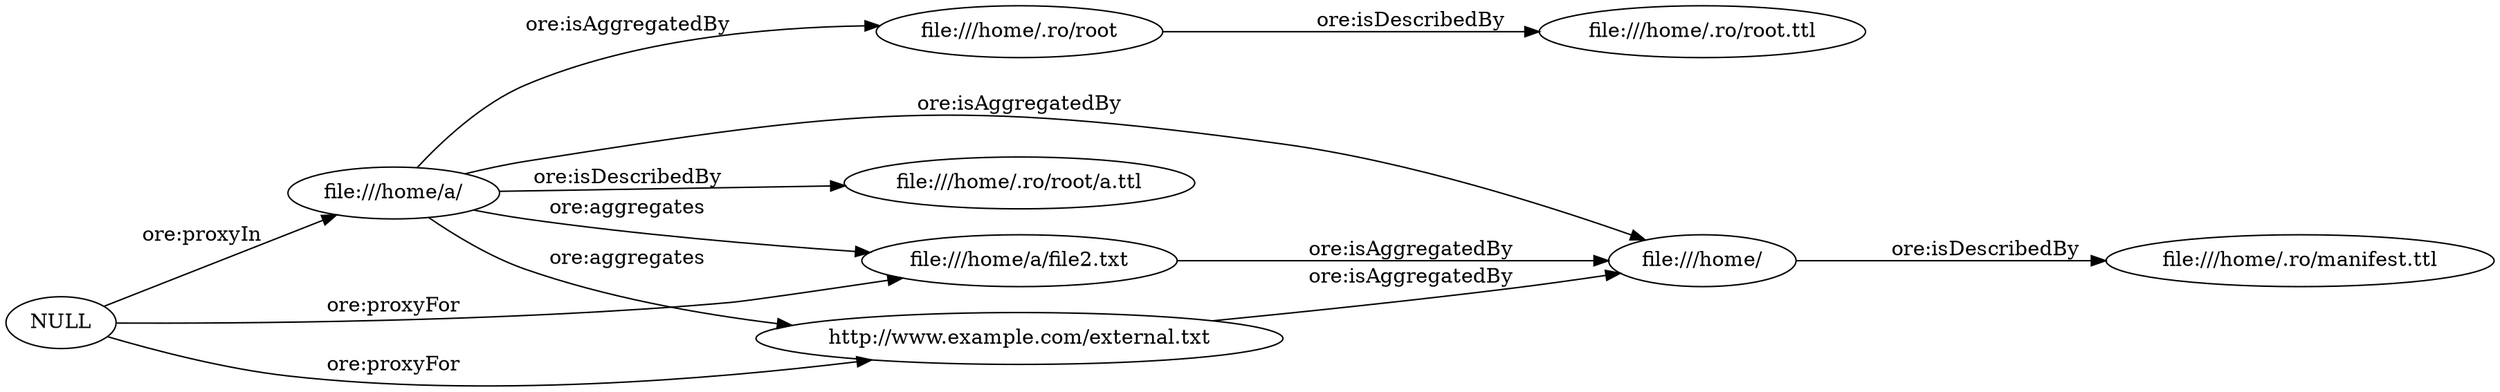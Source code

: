 digraph ar2dtool_diagram { 
rankdir=LR;
size="1501"
	"http://www.example.com/external.txt" -> "file:///home/" [ label = "ore:isAggregatedBy" ];
	"file:///home/" -> "file:///home/.ro/manifest.ttl" [ label = "ore:isDescribedBy" ];
	"file:///home/.ro/root" -> "file:///home/.ro/root.ttl" [ label = "ore:isDescribedBy" ];
	"file:///home/a/" -> "http://www.example.com/external.txt" [ label = "ore:aggregates" ];
	"file:///home/a/" -> "file:///home/a/file2.txt" [ label = "ore:aggregates" ];
	"file:///home/a/" -> "file:///home/.ro/root/a.ttl" [ label = "ore:isDescribedBy" ];
	"file:///home/a/" -> "file:///home/.ro/root" [ label = "ore:isAggregatedBy" ];
	"file:///home/a/" -> "file:///home/" [ label = "ore:isAggregatedBy" ];
	"NULL" -> "http://www.example.com/external.txt" [ label = "ore:proxyFor" ];
	"NULL" -> "file:///home/a/" [ label = "ore:proxyIn" ];
	"NULL" -> "file:///home/a/file2.txt" [ label = "ore:proxyFor" ];
	"file:///home/a/file2.txt" -> "file:///home/" [ label = "ore:isAggregatedBy" ];

}
